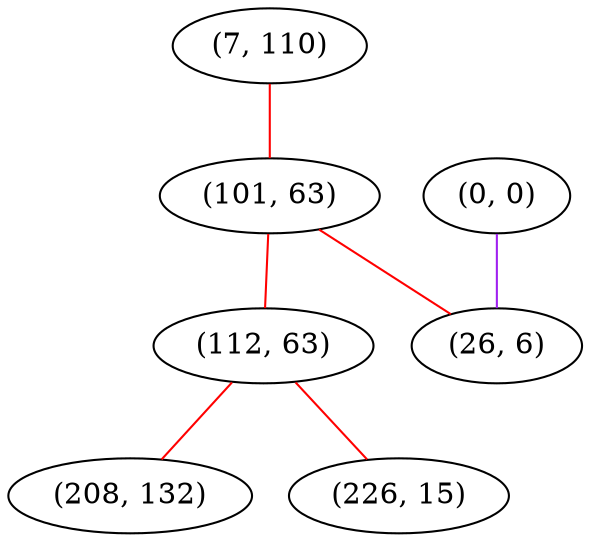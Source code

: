 graph "" {
"(7, 110)";
"(101, 63)";
"(112, 63)";
"(208, 132)";
"(0, 0)";
"(226, 15)";
"(26, 6)";
"(7, 110)" -- "(101, 63)"  [color=red, key=0, weight=1];
"(101, 63)" -- "(26, 6)"  [color=red, key=0, weight=1];
"(101, 63)" -- "(112, 63)"  [color=red, key=0, weight=1];
"(112, 63)" -- "(226, 15)"  [color=red, key=0, weight=1];
"(112, 63)" -- "(208, 132)"  [color=red, key=0, weight=1];
"(0, 0)" -- "(26, 6)"  [color=purple, key=0, weight=4];
}
